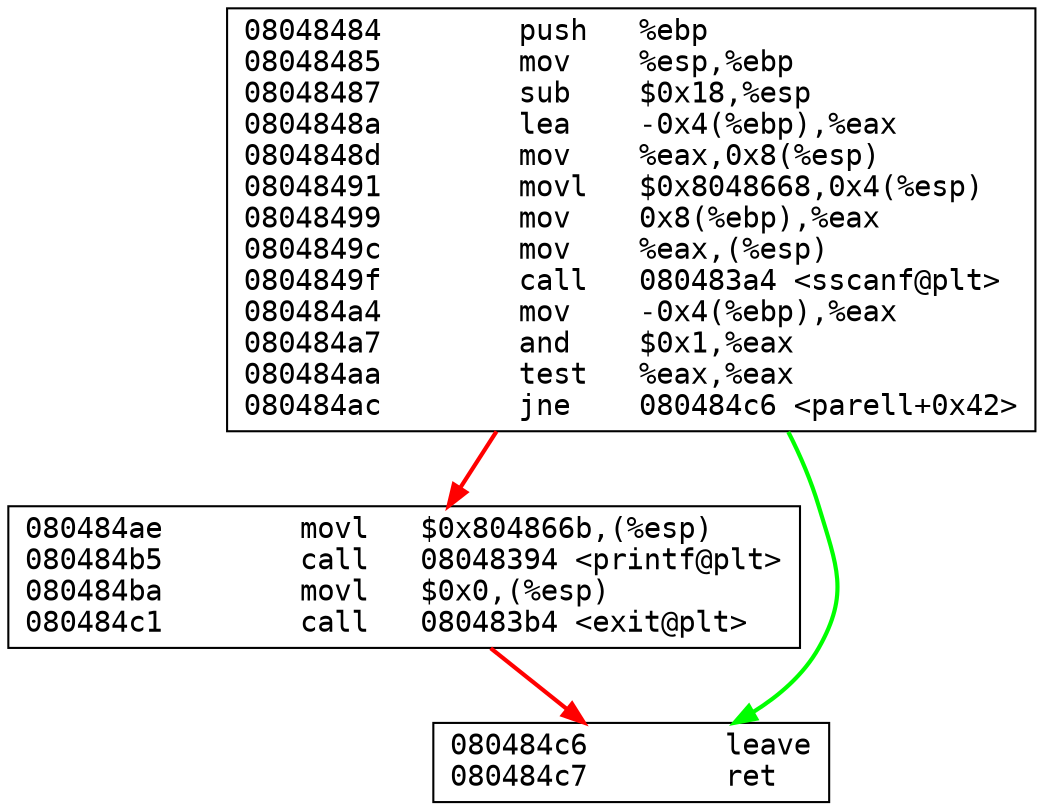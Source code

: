 digraph G { node [fontname=Courier]; 
 "08048484" [shape=box, label = "08048484	push   %ebp\l08048485	mov    %esp,%ebp\l08048487	sub    $0x18,%esp\l0804848a	lea    -0x4(%ebp),%eax\l0804848d	mov    %eax,0x8(%esp)\l08048491	movl   $0x8048668,0x4(%esp)\l08048499	mov    0x8(%ebp),%eax\l0804849c	mov    %eax,(%esp)\l0804849f	call   080483a4 <sscanf@plt>\l080484a4	mov    -0x4(%ebp),%eax\l080484a7	and    $0x1,%eax\l080484aa	test   %eax,%eax\l080484ac	jne    080484c6 <parell+0x42>\l"]

 "080484ae" [shape=box, label = "080484ae	movl   $0x804866b,(%esp)\l080484b5	call   08048394 <printf@plt>\l080484ba	movl   $0x0,(%esp)\l080484c1	call   080483b4 <exit@plt>\l"]

 "080484c6" [shape=box, label = "080484c6	leave\l080484c7	ret\l"]
"08048484" -> "080484c6" [style = bold, color=green]
"08048484" -> "080484ae" [style = bold, color=red]
"080484ae" -> "080484c6" [style = bold, color=red]
}